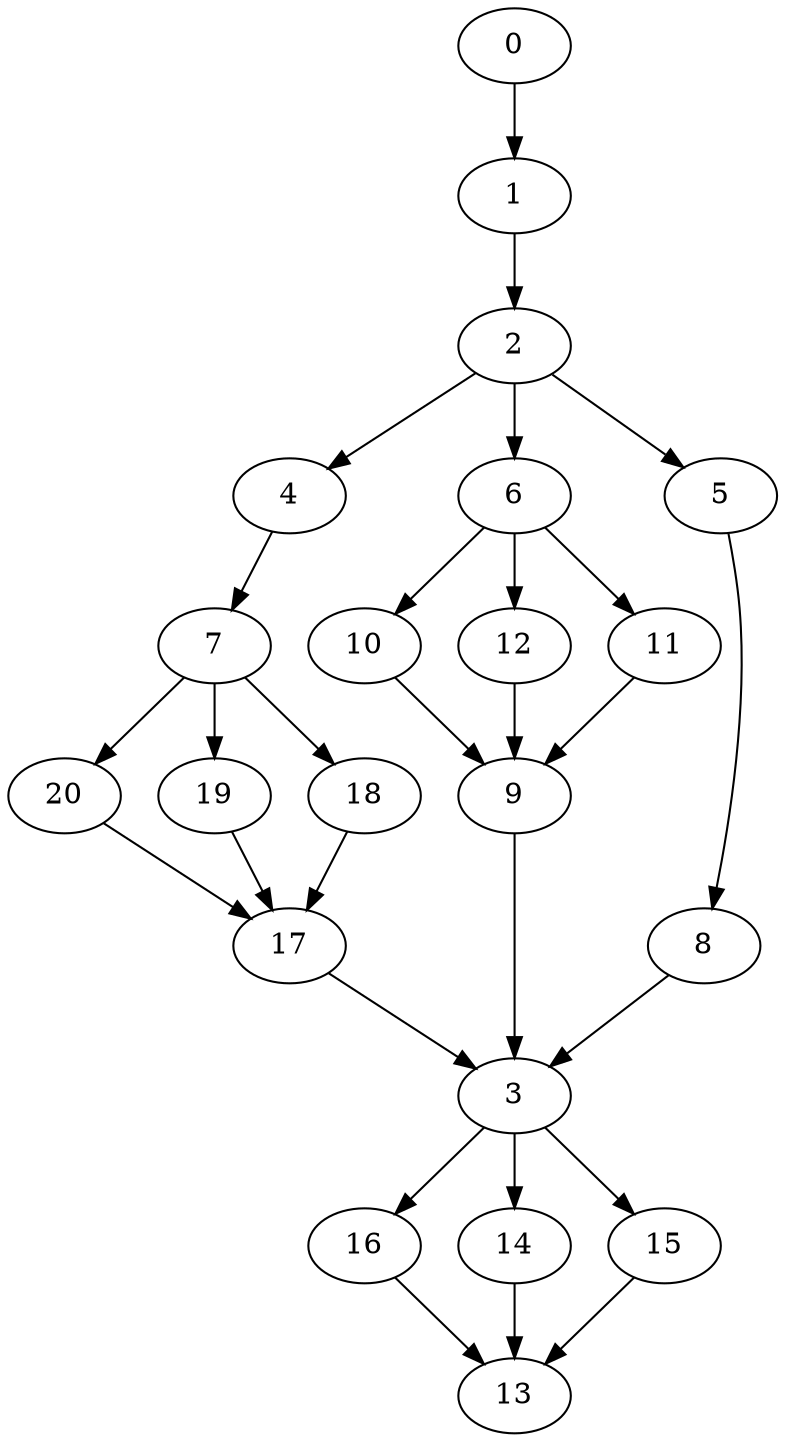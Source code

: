 digraph "SeriesParallel-MaxBf-3_Nodes_21_CCR_9.99_WeightType_Random" {
	graph ["Duplicate states"=0,
		GraphType=S_P,
		"Max states in OPEN"=0,
		Modes="120000ms; topo-ordered tasks, ; Pruning: task equivalence, fixed order ready list, ; F-value: ; Optimisation: best schedule length (\
SL) optimisation on equal, ",
		NumberOfTasks=21,
		"Pruned using list schedule length"=443533,
		"States removed from OPEN"=0,
		TargetSystem="Homogeneous-2",
		"Time to schedule (ms)"=1919,
		"Total idle time"=47,
		"Total schedule length"=117,
		"Total sequential time"=127,
		"Total states created"=900973
	];
	0	["Finish time"=2,
		Processor=0,
		"Start time"=0,
		Weight=2];
	1	["Finish time"=8,
		Processor=0,
		"Start time"=2,
		Weight=6];
	0 -> 1	[Weight=43];
	2	["Finish time"=14,
		Processor=0,
		"Start time"=8,
		Weight=6];
	1 -> 2	[Weight=21];
	4	["Finish time"=28,
		Processor=0,
		"Start time"=22,
		Weight=6];
	2 -> 4	[Weight=64];
	6	["Finish time"=19,
		Processor=0,
		"Start time"=14,
		Weight=5];
	2 -> 6	[Weight=64];
	5	["Finish time"=51,
		Processor=0,
		"Start time"=47,
		Weight=4];
	2 -> 5	[Weight=64];
	7	["Finish time"=33,
		Processor=0,
		"Start time"=28,
		Weight=5];
	4 -> 7	[Weight=71];
	10	["Finish time"=57,
		Processor=1,
		"Start time"=48,
		Weight=9];
	6 -> 10	[Weight=29];
	12	["Finish time"=42,
		Processor=1,
		"Start time"=33,
		Weight=9];
	6 -> 12	[Weight=14];
	11	["Finish time"=22,
		Processor=0,
		"Start time"=19,
		Weight=3];
	6 -> 11	[Weight=57];
	20	["Finish time"=37,
		Processor=0,
		"Start time"=33,
		Weight=4];
	7 -> 20	[Weight=71];
	19	["Finish time"=47,
		Processor=0,
		"Start time"=37,
		Weight=10];
	7 -> 19	[Weight=57];
	18	["Finish time"=68,
		Processor=1,
		"Start time"=63,
		Weight=5];
	7 -> 18	[Weight=29];
	9	["Finish time"=63,
		Processor=1,
		"Start time"=57,
		Weight=6];
	10 -> 9	[Weight=71];
	12 -> 9	[Weight=43];
	11 -> 9	[Weight=29];
	17	["Finish time"=83,
		Processor=1,
		"Start time"=76,
		Weight=7];
	20 -> 17	[Weight=36];
	19 -> 17	[Weight=29];
	8	["Finish time"=57,
		Processor=0,
		"Start time"=51,
		Weight=6];
	5 -> 8	[Weight=71];
	18 -> 17	[Weight=29];
	3	["Finish time"=86,
		Processor=1,
		"Start time"=83,
		Weight=3];
	9 -> 3	[Weight=64];
	17 -> 3	[Weight=50];
	8 -> 3	[Weight=14];
	16	["Finish time"=99,
		Processor=1,
		"Start time"=94,
		Weight=5];
	3 -> 16	[Weight=36];
	14	["Finish time"=107,
		Processor=1,
		"Start time"=99,
		Weight=8];
	3 -> 14	[Weight=21];
	15	["Finish time"=94,
		Processor=1,
		"Start time"=86,
		Weight=8];
	3 -> 15	[Weight=50];
	13	["Finish time"=117,
		Processor=1,
		"Start time"=107,
		Weight=10];
	16 -> 13	[Weight=64];
	14 -> 13	[Weight=57];
	15 -> 13	[Weight=21];
}
